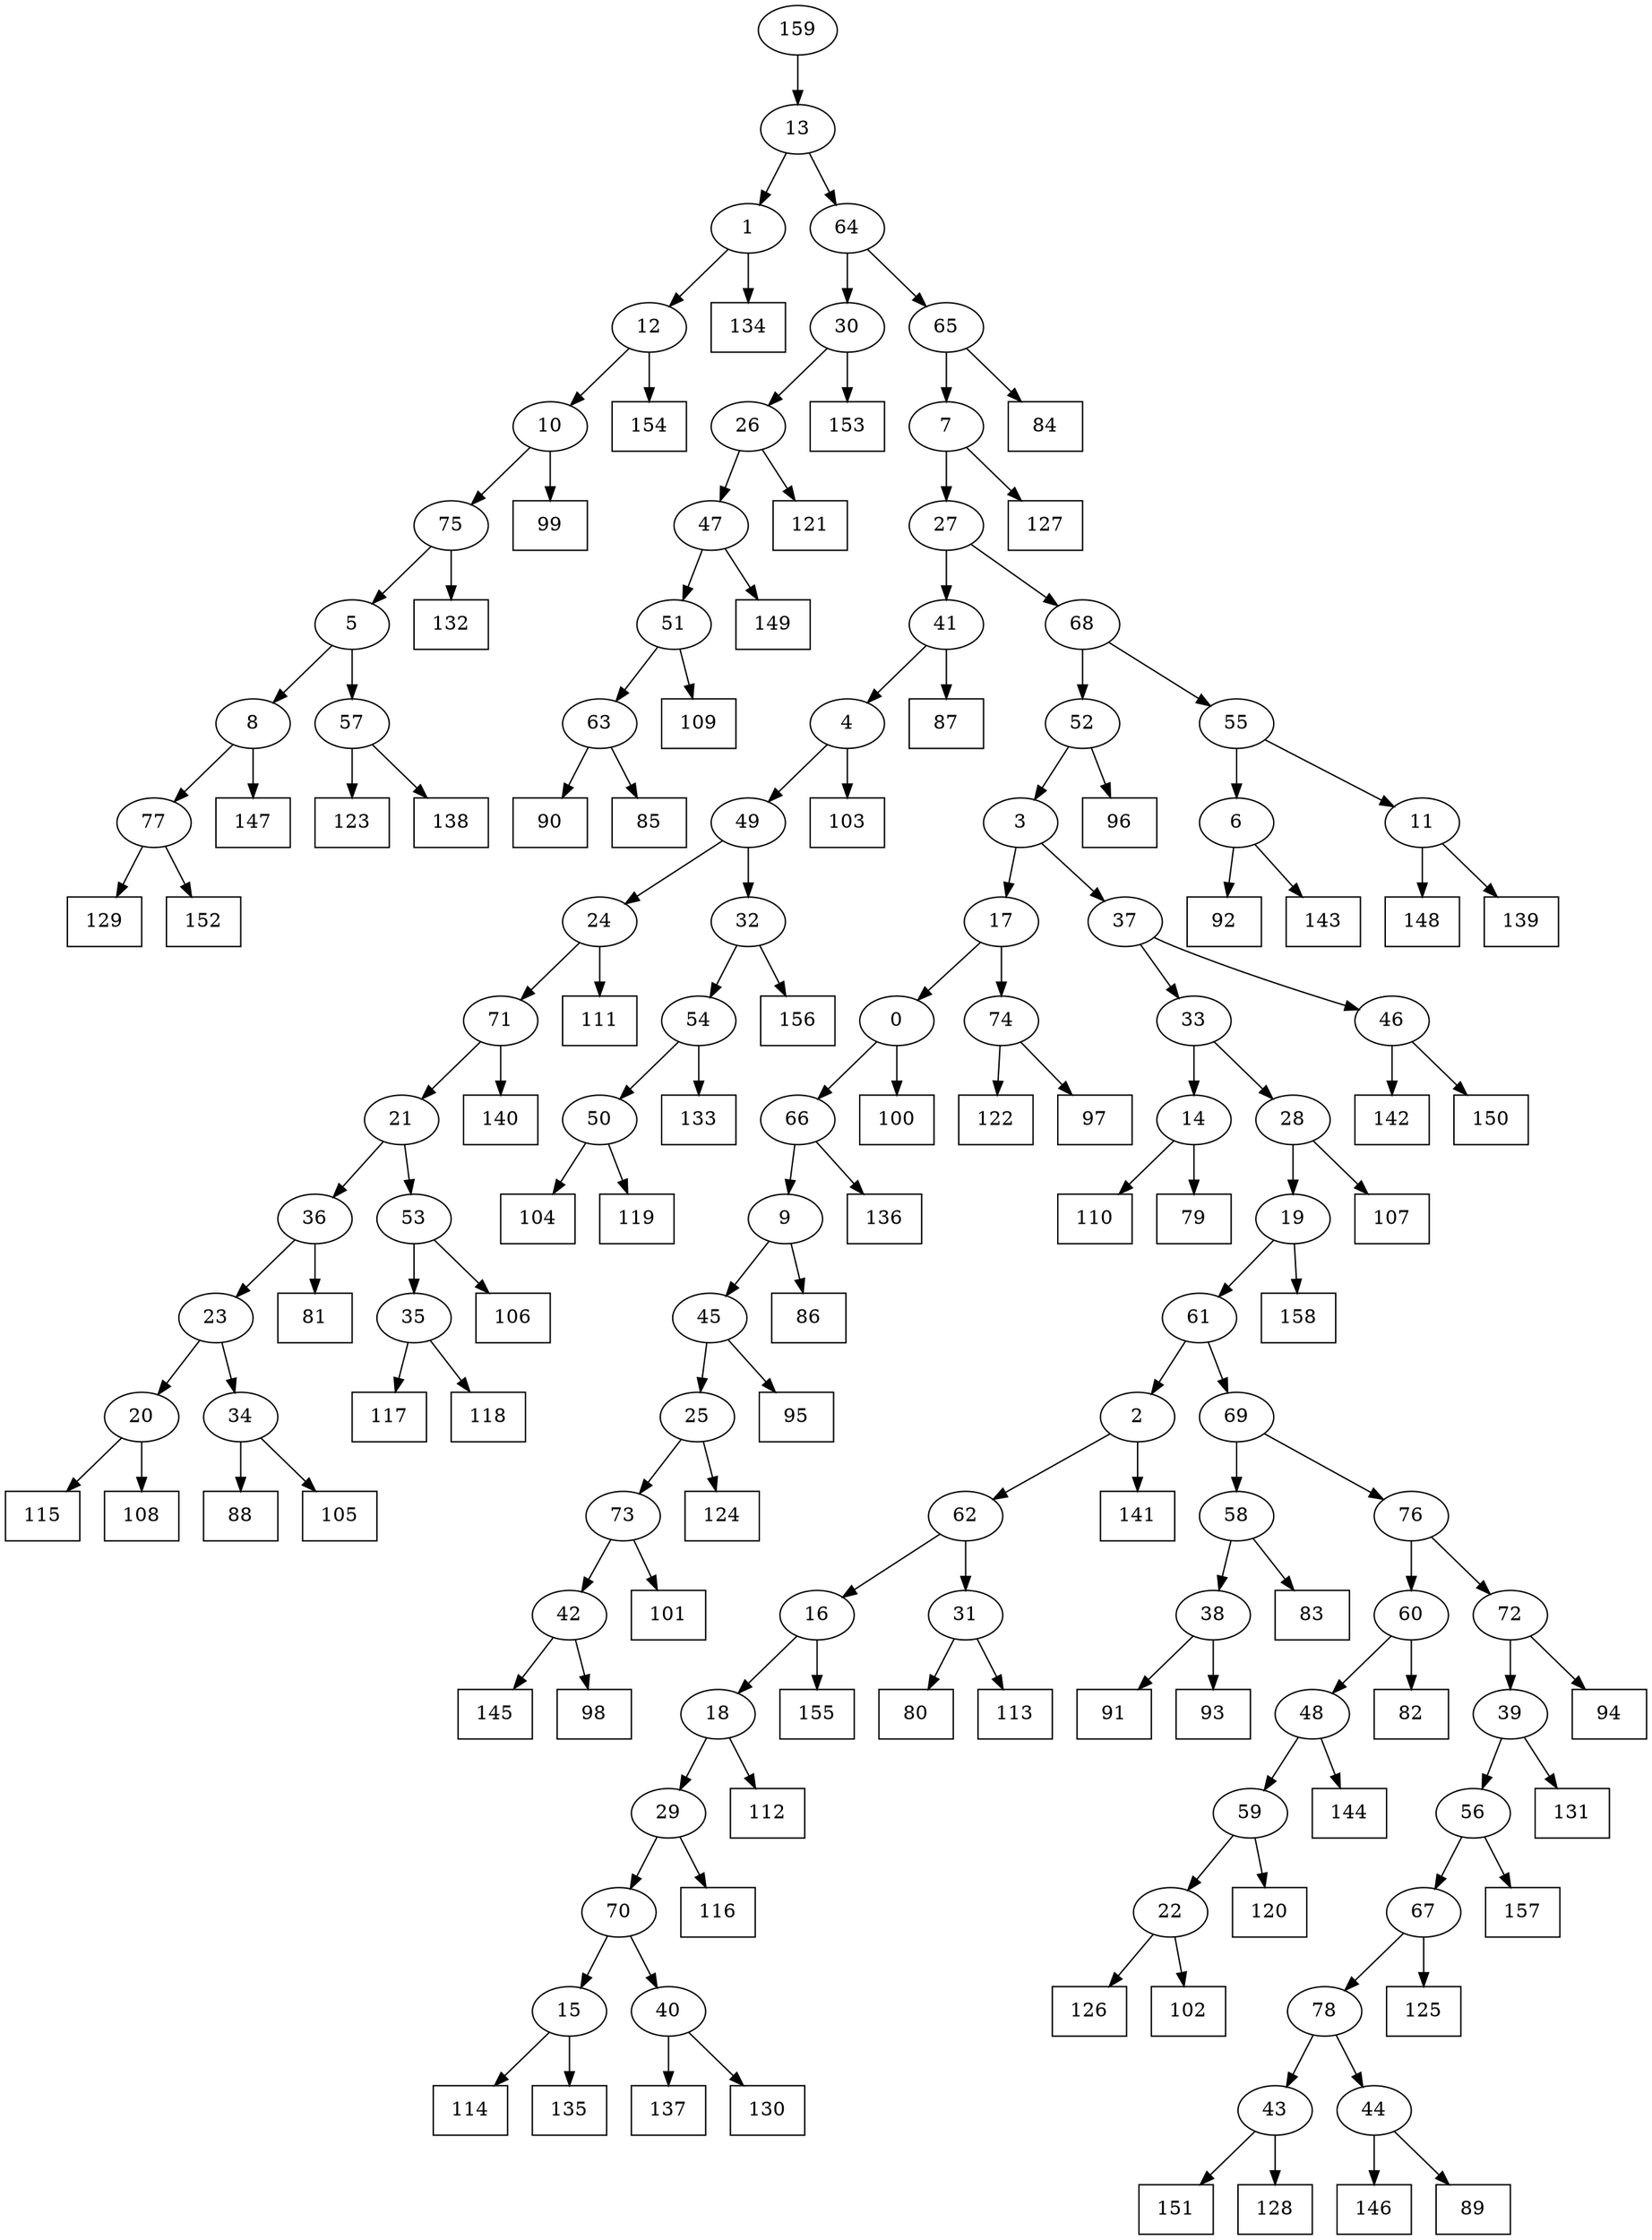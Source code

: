 digraph G {
0[label="0"];
1[label="1"];
2[label="2"];
3[label="3"];
4[label="4"];
5[label="5"];
6[label="6"];
7[label="7"];
8[label="8"];
9[label="9"];
10[label="10"];
11[label="11"];
12[label="12"];
13[label="13"];
14[label="14"];
15[label="15"];
16[label="16"];
17[label="17"];
18[label="18"];
19[label="19"];
20[label="20"];
21[label="21"];
22[label="22"];
23[label="23"];
24[label="24"];
25[label="25"];
26[label="26"];
27[label="27"];
28[label="28"];
29[label="29"];
30[label="30"];
31[label="31"];
32[label="32"];
33[label="33"];
34[label="34"];
35[label="35"];
36[label="36"];
37[label="37"];
38[label="38"];
39[label="39"];
40[label="40"];
41[label="41"];
42[label="42"];
43[label="43"];
44[label="44"];
45[label="45"];
46[label="46"];
47[label="47"];
48[label="48"];
49[label="49"];
50[label="50"];
51[label="51"];
52[label="52"];
53[label="53"];
54[label="54"];
55[label="55"];
56[label="56"];
57[label="57"];
58[label="58"];
59[label="59"];
60[label="60"];
61[label="61"];
62[label="62"];
63[label="63"];
64[label="64"];
65[label="65"];
66[label="66"];
67[label="67"];
68[label="68"];
69[label="69"];
70[label="70"];
71[label="71"];
72[label="72"];
73[label="73"];
74[label="74"];
75[label="75"];
76[label="76"];
77[label="77"];
78[label="78"];
79[shape=box,label="115"];
80[shape=box,label="157"];
81[shape=box,label="108"];
82[shape=box,label="109"];
83[shape=box,label="101"];
84[shape=box,label="123"];
85[shape=box,label="137"];
86[shape=box,label="88"];
87[shape=box,label="141"];
88[shape=box,label="134"];
89[shape=box,label="127"];
90[shape=box,label="106"];
91[shape=box,label="126"];
92[shape=box,label="116"];
93[shape=box,label="120"];
94[shape=box,label="81"];
95[shape=box,label="99"];
96[shape=box,label="145"];
97[shape=box,label="142"];
98[shape=box,label="149"];
99[shape=box,label="95"];
100[shape=box,label="158"];
101[shape=box,label="110"];
102[shape=box,label="94"];
103[shape=box,label="125"];
104[shape=box,label="156"];
105[shape=box,label="80"];
106[shape=box,label="146"];
107[shape=box,label="144"];
108[shape=box,label="122"];
109[shape=box,label="147"];
110[shape=box,label="96"];
111[shape=box,label="150"];
112[shape=box,label="102"];
113[shape=box,label="79"];
114[shape=box,label="151"];
115[shape=box,label="82"];
116[shape=box,label="86"];
117[shape=box,label="111"];
118[shape=box,label="148"];
119[shape=box,label="124"];
120[shape=box,label="129"];
121[shape=box,label="114"];
122[shape=box,label="131"];
123[shape=box,label="152"];
124[shape=box,label="121"];
125[shape=box,label="140"];
126[shape=box,label="100"];
127[shape=box,label="117"];
128[shape=box,label="132"];
129[shape=box,label="128"];
130[shape=box,label="113"];
131[shape=box,label="107"];
132[shape=box,label="91"];
133[shape=box,label="97"];
134[shape=box,label="93"];
135[shape=box,label="92"];
136[shape=box,label="138"];
137[shape=box,label="84"];
138[shape=box,label="103"];
139[shape=box,label="98"];
140[shape=box,label="90"];
141[shape=box,label="153"];
142[shape=box,label="154"];
143[shape=box,label="155"];
144[shape=box,label="143"];
145[shape=box,label="87"];
146[shape=box,label="136"];
147[shape=box,label="104"];
148[shape=box,label="139"];
149[shape=box,label="83"];
150[shape=box,label="89"];
151[shape=box,label="119"];
152[shape=box,label="105"];
153[shape=box,label="133"];
154[shape=box,label="118"];
155[shape=box,label="130"];
156[shape=box,label="112"];
157[shape=box,label="85"];
158[shape=box,label="135"];
159[label="159"];
6->135 ;
9->116 ;
15->121 ;
40->85 ;
58->38 ;
47->98 ;
54->153 ;
71->125 ;
8->109 ;
25->119 ;
70->40 ;
35->154 ;
11->118 ;
44->150 ;
29->92 ;
20->81 ;
24->71 ;
31->105 ;
44->106 ;
23->34 ;
32->104 ;
40->155 ;
53->35 ;
39->122 ;
35->127 ;
76->60 ;
7->89 ;
12->142 ;
67->103 ;
33->14 ;
56->67 ;
65->7 ;
10->95 ;
48->107 ;
27->68 ;
71->21 ;
28->131 ;
74->133 ;
38->132 ;
51->82 ;
41->145 ;
31->130 ;
50->151 ;
70->15 ;
15->158 ;
34->86 ;
20->79 ;
78->43 ;
52->3 ;
24->117 ;
72->102 ;
30->26 ;
4->138 ;
36->23 ;
21->53 ;
38->134 ;
1->12 ;
159->13 ;
13->1 ;
65->137 ;
41->4 ;
14->113 ;
23->20 ;
3->37 ;
39->56 ;
56->80 ;
22->112 ;
43->129 ;
68->55 ;
77->120 ;
14->101 ;
0->126 ;
1->88 ;
66->9 ;
2->62 ;
62->31 ;
78->44 ;
16->143 ;
69->58 ;
58->149 ;
53->90 ;
4->49 ;
49->24 ;
12->10 ;
2->87 ;
46->97 ;
59->22 ;
22->91 ;
64->30 ;
30->141 ;
43->114 ;
8->77 ;
77->123 ;
60->115 ;
21->36 ;
36->94 ;
67->78 ;
18->29 ;
69->76 ;
42->139 ;
75->128 ;
57->84 ;
63->140 ;
6->144 ;
11->148 ;
45->99 ;
66->146 ;
54->50 ;
7->27 ;
76->72 ;
72->39 ;
46->111 ;
13->64 ;
64->65 ;
26->47 ;
47->51 ;
62->16 ;
10->75 ;
73->83 ;
16->18 ;
68->52 ;
52->110 ;
3->17 ;
73->42 ;
42->96 ;
50->147 ;
19->61 ;
61->2 ;
34->152 ;
59->93 ;
55->11 ;
17->0 ;
0->66 ;
60->48 ;
9->45 ;
61->69 ;
17->74 ;
74->108 ;
29->70 ;
5->57 ;
57->136 ;
26->124 ;
49->32 ;
32->54 ;
18->156 ;
45->25 ;
25->73 ;
55->6 ;
51->63 ;
63->157 ;
37->46 ;
75->5 ;
5->8 ;
48->59 ;
37->33 ;
33->28 ;
27->41 ;
28->19 ;
19->100 ;
}
